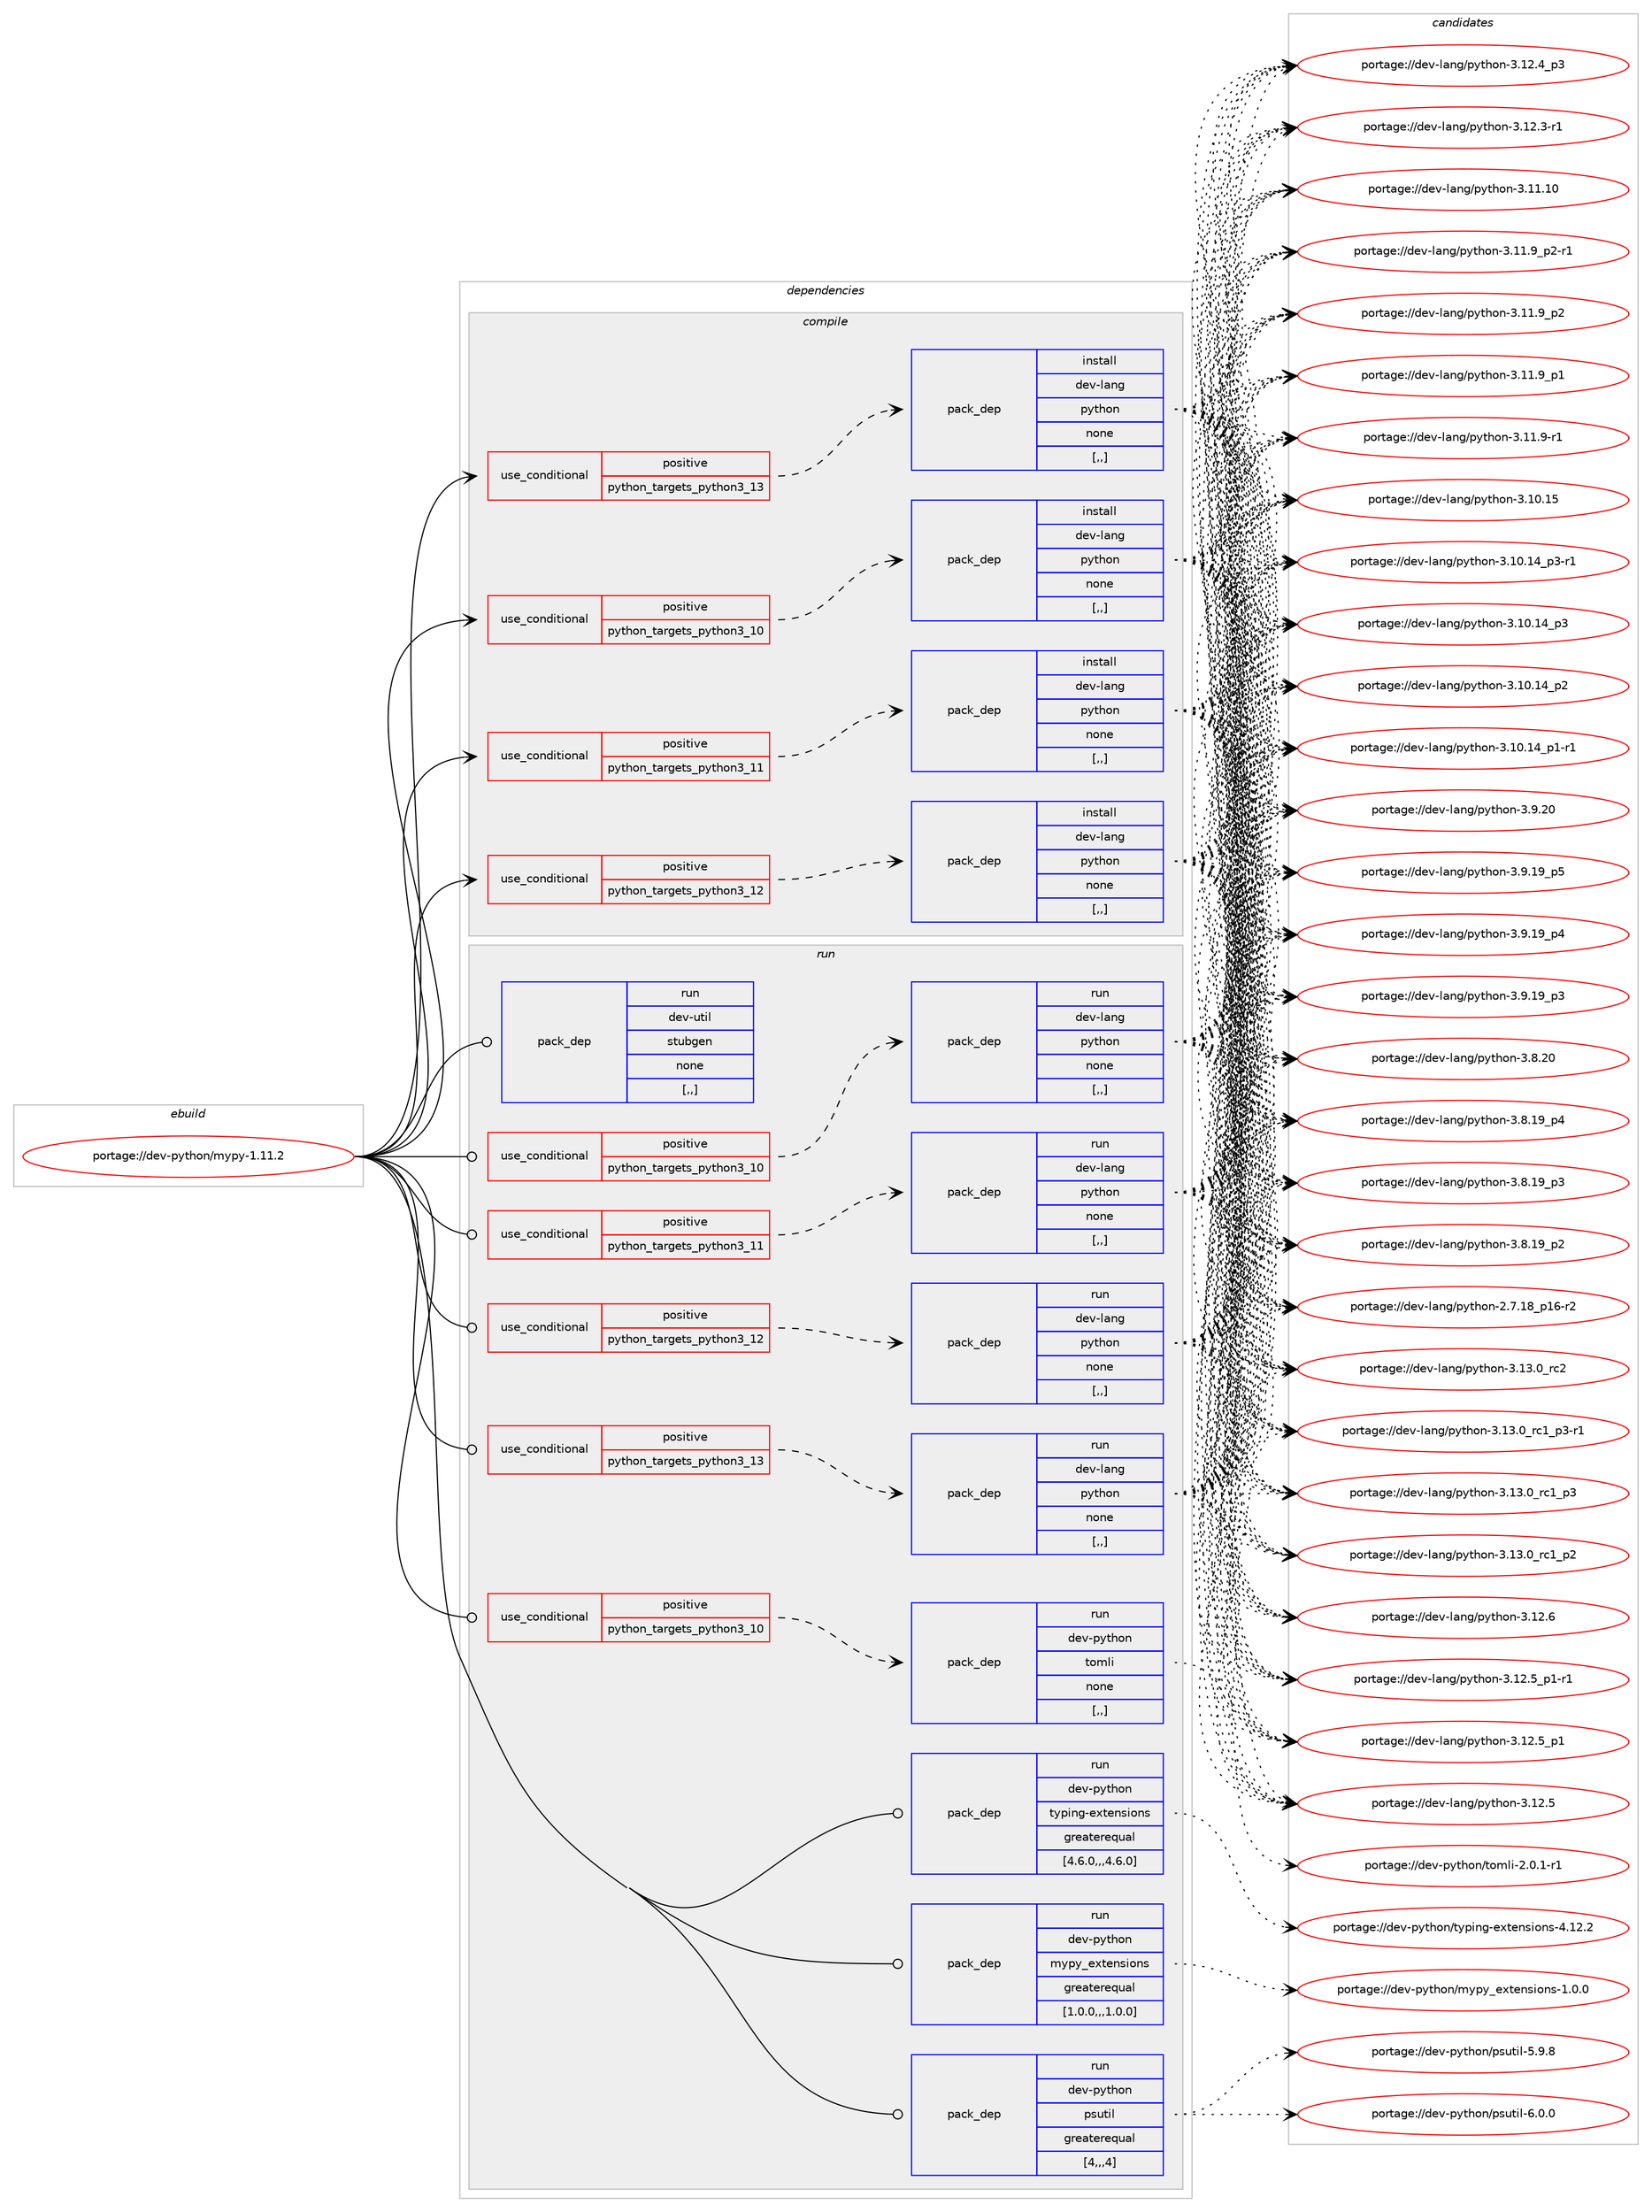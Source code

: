 digraph prolog {

# *************
# Graph options
# *************

newrank=true;
concentrate=true;
compound=true;
graph [rankdir=LR,fontname=Helvetica,fontsize=10,ranksep=1.5];#, ranksep=2.5, nodesep=0.2];
edge  [arrowhead=vee];
node  [fontname=Helvetica,fontsize=10];

# **********
# The ebuild
# **********

subgraph cluster_leftcol {
color=gray;
label=<<i>ebuild</i>>;
id [label="portage://dev-python/mypy-1.11.2", color=red, width=4, href="../dev-python/mypy-1.11.2.svg"];
}

# ****************
# The dependencies
# ****************

subgraph cluster_midcol {
color=gray;
label=<<i>dependencies</i>>;
subgraph cluster_compile {
fillcolor="#eeeeee";
style=filled;
label=<<i>compile</i>>;
subgraph cond165499 {
dependency646651 [label=<<TABLE BORDER="0" CELLBORDER="1" CELLSPACING="0" CELLPADDING="4"><TR><TD ROWSPAN="3" CELLPADDING="10">use_conditional</TD></TR><TR><TD>positive</TD></TR><TR><TD>python_targets_python3_10</TD></TR></TABLE>>, shape=none, color=red];
subgraph pack476333 {
dependency646652 [label=<<TABLE BORDER="0" CELLBORDER="1" CELLSPACING="0" CELLPADDING="4" WIDTH="220"><TR><TD ROWSPAN="6" CELLPADDING="30">pack_dep</TD></TR><TR><TD WIDTH="110">install</TD></TR><TR><TD>dev-lang</TD></TR><TR><TD>python</TD></TR><TR><TD>none</TD></TR><TR><TD>[,,]</TD></TR></TABLE>>, shape=none, color=blue];
}
dependency646651:e -> dependency646652:w [weight=20,style="dashed",arrowhead="vee"];
}
id:e -> dependency646651:w [weight=20,style="solid",arrowhead="vee"];
subgraph cond165500 {
dependency646653 [label=<<TABLE BORDER="0" CELLBORDER="1" CELLSPACING="0" CELLPADDING="4"><TR><TD ROWSPAN="3" CELLPADDING="10">use_conditional</TD></TR><TR><TD>positive</TD></TR><TR><TD>python_targets_python3_11</TD></TR></TABLE>>, shape=none, color=red];
subgraph pack476334 {
dependency646654 [label=<<TABLE BORDER="0" CELLBORDER="1" CELLSPACING="0" CELLPADDING="4" WIDTH="220"><TR><TD ROWSPAN="6" CELLPADDING="30">pack_dep</TD></TR><TR><TD WIDTH="110">install</TD></TR><TR><TD>dev-lang</TD></TR><TR><TD>python</TD></TR><TR><TD>none</TD></TR><TR><TD>[,,]</TD></TR></TABLE>>, shape=none, color=blue];
}
dependency646653:e -> dependency646654:w [weight=20,style="dashed",arrowhead="vee"];
}
id:e -> dependency646653:w [weight=20,style="solid",arrowhead="vee"];
subgraph cond165501 {
dependency646655 [label=<<TABLE BORDER="0" CELLBORDER="1" CELLSPACING="0" CELLPADDING="4"><TR><TD ROWSPAN="3" CELLPADDING="10">use_conditional</TD></TR><TR><TD>positive</TD></TR><TR><TD>python_targets_python3_12</TD></TR></TABLE>>, shape=none, color=red];
subgraph pack476335 {
dependency646656 [label=<<TABLE BORDER="0" CELLBORDER="1" CELLSPACING="0" CELLPADDING="4" WIDTH="220"><TR><TD ROWSPAN="6" CELLPADDING="30">pack_dep</TD></TR><TR><TD WIDTH="110">install</TD></TR><TR><TD>dev-lang</TD></TR><TR><TD>python</TD></TR><TR><TD>none</TD></TR><TR><TD>[,,]</TD></TR></TABLE>>, shape=none, color=blue];
}
dependency646655:e -> dependency646656:w [weight=20,style="dashed",arrowhead="vee"];
}
id:e -> dependency646655:w [weight=20,style="solid",arrowhead="vee"];
subgraph cond165502 {
dependency646657 [label=<<TABLE BORDER="0" CELLBORDER="1" CELLSPACING="0" CELLPADDING="4"><TR><TD ROWSPAN="3" CELLPADDING="10">use_conditional</TD></TR><TR><TD>positive</TD></TR><TR><TD>python_targets_python3_13</TD></TR></TABLE>>, shape=none, color=red];
subgraph pack476336 {
dependency646658 [label=<<TABLE BORDER="0" CELLBORDER="1" CELLSPACING="0" CELLPADDING="4" WIDTH="220"><TR><TD ROWSPAN="6" CELLPADDING="30">pack_dep</TD></TR><TR><TD WIDTH="110">install</TD></TR><TR><TD>dev-lang</TD></TR><TR><TD>python</TD></TR><TR><TD>none</TD></TR><TR><TD>[,,]</TD></TR></TABLE>>, shape=none, color=blue];
}
dependency646657:e -> dependency646658:w [weight=20,style="dashed",arrowhead="vee"];
}
id:e -> dependency646657:w [weight=20,style="solid",arrowhead="vee"];
}
subgraph cluster_compileandrun {
fillcolor="#eeeeee";
style=filled;
label=<<i>compile and run</i>>;
}
subgraph cluster_run {
fillcolor="#eeeeee";
style=filled;
label=<<i>run</i>>;
subgraph cond165503 {
dependency646659 [label=<<TABLE BORDER="0" CELLBORDER="1" CELLSPACING="0" CELLPADDING="4"><TR><TD ROWSPAN="3" CELLPADDING="10">use_conditional</TD></TR><TR><TD>positive</TD></TR><TR><TD>python_targets_python3_10</TD></TR></TABLE>>, shape=none, color=red];
subgraph pack476337 {
dependency646660 [label=<<TABLE BORDER="0" CELLBORDER="1" CELLSPACING="0" CELLPADDING="4" WIDTH="220"><TR><TD ROWSPAN="6" CELLPADDING="30">pack_dep</TD></TR><TR><TD WIDTH="110">run</TD></TR><TR><TD>dev-lang</TD></TR><TR><TD>python</TD></TR><TR><TD>none</TD></TR><TR><TD>[,,]</TD></TR></TABLE>>, shape=none, color=blue];
}
dependency646659:e -> dependency646660:w [weight=20,style="dashed",arrowhead="vee"];
}
id:e -> dependency646659:w [weight=20,style="solid",arrowhead="odot"];
subgraph cond165504 {
dependency646661 [label=<<TABLE BORDER="0" CELLBORDER="1" CELLSPACING="0" CELLPADDING="4"><TR><TD ROWSPAN="3" CELLPADDING="10">use_conditional</TD></TR><TR><TD>positive</TD></TR><TR><TD>python_targets_python3_10</TD></TR></TABLE>>, shape=none, color=red];
subgraph pack476338 {
dependency646662 [label=<<TABLE BORDER="0" CELLBORDER="1" CELLSPACING="0" CELLPADDING="4" WIDTH="220"><TR><TD ROWSPAN="6" CELLPADDING="30">pack_dep</TD></TR><TR><TD WIDTH="110">run</TD></TR><TR><TD>dev-python</TD></TR><TR><TD>tomli</TD></TR><TR><TD>none</TD></TR><TR><TD>[,,]</TD></TR></TABLE>>, shape=none, color=blue];
}
dependency646661:e -> dependency646662:w [weight=20,style="dashed",arrowhead="vee"];
}
id:e -> dependency646661:w [weight=20,style="solid",arrowhead="odot"];
subgraph cond165505 {
dependency646663 [label=<<TABLE BORDER="0" CELLBORDER="1" CELLSPACING="0" CELLPADDING="4"><TR><TD ROWSPAN="3" CELLPADDING="10">use_conditional</TD></TR><TR><TD>positive</TD></TR><TR><TD>python_targets_python3_11</TD></TR></TABLE>>, shape=none, color=red];
subgraph pack476339 {
dependency646664 [label=<<TABLE BORDER="0" CELLBORDER="1" CELLSPACING="0" CELLPADDING="4" WIDTH="220"><TR><TD ROWSPAN="6" CELLPADDING="30">pack_dep</TD></TR><TR><TD WIDTH="110">run</TD></TR><TR><TD>dev-lang</TD></TR><TR><TD>python</TD></TR><TR><TD>none</TD></TR><TR><TD>[,,]</TD></TR></TABLE>>, shape=none, color=blue];
}
dependency646663:e -> dependency646664:w [weight=20,style="dashed",arrowhead="vee"];
}
id:e -> dependency646663:w [weight=20,style="solid",arrowhead="odot"];
subgraph cond165506 {
dependency646665 [label=<<TABLE BORDER="0" CELLBORDER="1" CELLSPACING="0" CELLPADDING="4"><TR><TD ROWSPAN="3" CELLPADDING="10">use_conditional</TD></TR><TR><TD>positive</TD></TR><TR><TD>python_targets_python3_12</TD></TR></TABLE>>, shape=none, color=red];
subgraph pack476340 {
dependency646666 [label=<<TABLE BORDER="0" CELLBORDER="1" CELLSPACING="0" CELLPADDING="4" WIDTH="220"><TR><TD ROWSPAN="6" CELLPADDING="30">pack_dep</TD></TR><TR><TD WIDTH="110">run</TD></TR><TR><TD>dev-lang</TD></TR><TR><TD>python</TD></TR><TR><TD>none</TD></TR><TR><TD>[,,]</TD></TR></TABLE>>, shape=none, color=blue];
}
dependency646665:e -> dependency646666:w [weight=20,style="dashed",arrowhead="vee"];
}
id:e -> dependency646665:w [weight=20,style="solid",arrowhead="odot"];
subgraph cond165507 {
dependency646667 [label=<<TABLE BORDER="0" CELLBORDER="1" CELLSPACING="0" CELLPADDING="4"><TR><TD ROWSPAN="3" CELLPADDING="10">use_conditional</TD></TR><TR><TD>positive</TD></TR><TR><TD>python_targets_python3_13</TD></TR></TABLE>>, shape=none, color=red];
subgraph pack476341 {
dependency646668 [label=<<TABLE BORDER="0" CELLBORDER="1" CELLSPACING="0" CELLPADDING="4" WIDTH="220"><TR><TD ROWSPAN="6" CELLPADDING="30">pack_dep</TD></TR><TR><TD WIDTH="110">run</TD></TR><TR><TD>dev-lang</TD></TR><TR><TD>python</TD></TR><TR><TD>none</TD></TR><TR><TD>[,,]</TD></TR></TABLE>>, shape=none, color=blue];
}
dependency646667:e -> dependency646668:w [weight=20,style="dashed",arrowhead="vee"];
}
id:e -> dependency646667:w [weight=20,style="solid",arrowhead="odot"];
subgraph pack476342 {
dependency646669 [label=<<TABLE BORDER="0" CELLBORDER="1" CELLSPACING="0" CELLPADDING="4" WIDTH="220"><TR><TD ROWSPAN="6" CELLPADDING="30">pack_dep</TD></TR><TR><TD WIDTH="110">run</TD></TR><TR><TD>dev-python</TD></TR><TR><TD>mypy_extensions</TD></TR><TR><TD>greaterequal</TD></TR><TR><TD>[1.0.0,,,1.0.0]</TD></TR></TABLE>>, shape=none, color=blue];
}
id:e -> dependency646669:w [weight=20,style="solid",arrowhead="odot"];
subgraph pack476343 {
dependency646670 [label=<<TABLE BORDER="0" CELLBORDER="1" CELLSPACING="0" CELLPADDING="4" WIDTH="220"><TR><TD ROWSPAN="6" CELLPADDING="30">pack_dep</TD></TR><TR><TD WIDTH="110">run</TD></TR><TR><TD>dev-python</TD></TR><TR><TD>psutil</TD></TR><TR><TD>greaterequal</TD></TR><TR><TD>[4,,,4]</TD></TR></TABLE>>, shape=none, color=blue];
}
id:e -> dependency646670:w [weight=20,style="solid",arrowhead="odot"];
subgraph pack476344 {
dependency646671 [label=<<TABLE BORDER="0" CELLBORDER="1" CELLSPACING="0" CELLPADDING="4" WIDTH="220"><TR><TD ROWSPAN="6" CELLPADDING="30">pack_dep</TD></TR><TR><TD WIDTH="110">run</TD></TR><TR><TD>dev-python</TD></TR><TR><TD>typing-extensions</TD></TR><TR><TD>greaterequal</TD></TR><TR><TD>[4.6.0,,,4.6.0]</TD></TR></TABLE>>, shape=none, color=blue];
}
id:e -> dependency646671:w [weight=20,style="solid",arrowhead="odot"];
subgraph pack476345 {
dependency646672 [label=<<TABLE BORDER="0" CELLBORDER="1" CELLSPACING="0" CELLPADDING="4" WIDTH="220"><TR><TD ROWSPAN="6" CELLPADDING="30">pack_dep</TD></TR><TR><TD WIDTH="110">run</TD></TR><TR><TD>dev-util</TD></TR><TR><TD>stubgen</TD></TR><TR><TD>none</TD></TR><TR><TD>[,,]</TD></TR></TABLE>>, shape=none, color=blue];
}
id:e -> dependency646672:w [weight=20,style="solid",arrowhead="odot"];
}
}

# **************
# The candidates
# **************

subgraph cluster_choices {
rank=same;
color=gray;
label=<<i>candidates</i>>;

subgraph choice476333 {
color=black;
nodesep=1;
choice10010111845108971101034711212111610411111045514649514648951149950 [label="portage://dev-lang/python-3.13.0_rc2", color=red, width=4,href="../dev-lang/python-3.13.0_rc2.svg"];
choice1001011184510897110103471121211161041111104551464951464895114994995112514511449 [label="portage://dev-lang/python-3.13.0_rc1_p3-r1", color=red, width=4,href="../dev-lang/python-3.13.0_rc1_p3-r1.svg"];
choice100101118451089711010347112121116104111110455146495146489511499499511251 [label="portage://dev-lang/python-3.13.0_rc1_p3", color=red, width=4,href="../dev-lang/python-3.13.0_rc1_p3.svg"];
choice100101118451089711010347112121116104111110455146495146489511499499511250 [label="portage://dev-lang/python-3.13.0_rc1_p2", color=red, width=4,href="../dev-lang/python-3.13.0_rc1_p2.svg"];
choice10010111845108971101034711212111610411111045514649504654 [label="portage://dev-lang/python-3.12.6", color=red, width=4,href="../dev-lang/python-3.12.6.svg"];
choice1001011184510897110103471121211161041111104551464950465395112494511449 [label="portage://dev-lang/python-3.12.5_p1-r1", color=red, width=4,href="../dev-lang/python-3.12.5_p1-r1.svg"];
choice100101118451089711010347112121116104111110455146495046539511249 [label="portage://dev-lang/python-3.12.5_p1", color=red, width=4,href="../dev-lang/python-3.12.5_p1.svg"];
choice10010111845108971101034711212111610411111045514649504653 [label="portage://dev-lang/python-3.12.5", color=red, width=4,href="../dev-lang/python-3.12.5.svg"];
choice100101118451089711010347112121116104111110455146495046529511251 [label="portage://dev-lang/python-3.12.4_p3", color=red, width=4,href="../dev-lang/python-3.12.4_p3.svg"];
choice100101118451089711010347112121116104111110455146495046514511449 [label="portage://dev-lang/python-3.12.3-r1", color=red, width=4,href="../dev-lang/python-3.12.3-r1.svg"];
choice1001011184510897110103471121211161041111104551464949464948 [label="portage://dev-lang/python-3.11.10", color=red, width=4,href="../dev-lang/python-3.11.10.svg"];
choice1001011184510897110103471121211161041111104551464949465795112504511449 [label="portage://dev-lang/python-3.11.9_p2-r1", color=red, width=4,href="../dev-lang/python-3.11.9_p2-r1.svg"];
choice100101118451089711010347112121116104111110455146494946579511250 [label="portage://dev-lang/python-3.11.9_p2", color=red, width=4,href="../dev-lang/python-3.11.9_p2.svg"];
choice100101118451089711010347112121116104111110455146494946579511249 [label="portage://dev-lang/python-3.11.9_p1", color=red, width=4,href="../dev-lang/python-3.11.9_p1.svg"];
choice100101118451089711010347112121116104111110455146494946574511449 [label="portage://dev-lang/python-3.11.9-r1", color=red, width=4,href="../dev-lang/python-3.11.9-r1.svg"];
choice1001011184510897110103471121211161041111104551464948464953 [label="portage://dev-lang/python-3.10.15", color=red, width=4,href="../dev-lang/python-3.10.15.svg"];
choice100101118451089711010347112121116104111110455146494846495295112514511449 [label="portage://dev-lang/python-3.10.14_p3-r1", color=red, width=4,href="../dev-lang/python-3.10.14_p3-r1.svg"];
choice10010111845108971101034711212111610411111045514649484649529511251 [label="portage://dev-lang/python-3.10.14_p3", color=red, width=4,href="../dev-lang/python-3.10.14_p3.svg"];
choice10010111845108971101034711212111610411111045514649484649529511250 [label="portage://dev-lang/python-3.10.14_p2", color=red, width=4,href="../dev-lang/python-3.10.14_p2.svg"];
choice100101118451089711010347112121116104111110455146494846495295112494511449 [label="portage://dev-lang/python-3.10.14_p1-r1", color=red, width=4,href="../dev-lang/python-3.10.14_p1-r1.svg"];
choice10010111845108971101034711212111610411111045514657465048 [label="portage://dev-lang/python-3.9.20", color=red, width=4,href="../dev-lang/python-3.9.20.svg"];
choice100101118451089711010347112121116104111110455146574649579511253 [label="portage://dev-lang/python-3.9.19_p5", color=red, width=4,href="../dev-lang/python-3.9.19_p5.svg"];
choice100101118451089711010347112121116104111110455146574649579511252 [label="portage://dev-lang/python-3.9.19_p4", color=red, width=4,href="../dev-lang/python-3.9.19_p4.svg"];
choice100101118451089711010347112121116104111110455146574649579511251 [label="portage://dev-lang/python-3.9.19_p3", color=red, width=4,href="../dev-lang/python-3.9.19_p3.svg"];
choice10010111845108971101034711212111610411111045514656465048 [label="portage://dev-lang/python-3.8.20", color=red, width=4,href="../dev-lang/python-3.8.20.svg"];
choice100101118451089711010347112121116104111110455146564649579511252 [label="portage://dev-lang/python-3.8.19_p4", color=red, width=4,href="../dev-lang/python-3.8.19_p4.svg"];
choice100101118451089711010347112121116104111110455146564649579511251 [label="portage://dev-lang/python-3.8.19_p3", color=red, width=4,href="../dev-lang/python-3.8.19_p3.svg"];
choice100101118451089711010347112121116104111110455146564649579511250 [label="portage://dev-lang/python-3.8.19_p2", color=red, width=4,href="../dev-lang/python-3.8.19_p2.svg"];
choice100101118451089711010347112121116104111110455046554649569511249544511450 [label="portage://dev-lang/python-2.7.18_p16-r2", color=red, width=4,href="../dev-lang/python-2.7.18_p16-r2.svg"];
dependency646652:e -> choice10010111845108971101034711212111610411111045514649514648951149950:w [style=dotted,weight="100"];
dependency646652:e -> choice1001011184510897110103471121211161041111104551464951464895114994995112514511449:w [style=dotted,weight="100"];
dependency646652:e -> choice100101118451089711010347112121116104111110455146495146489511499499511251:w [style=dotted,weight="100"];
dependency646652:e -> choice100101118451089711010347112121116104111110455146495146489511499499511250:w [style=dotted,weight="100"];
dependency646652:e -> choice10010111845108971101034711212111610411111045514649504654:w [style=dotted,weight="100"];
dependency646652:e -> choice1001011184510897110103471121211161041111104551464950465395112494511449:w [style=dotted,weight="100"];
dependency646652:e -> choice100101118451089711010347112121116104111110455146495046539511249:w [style=dotted,weight="100"];
dependency646652:e -> choice10010111845108971101034711212111610411111045514649504653:w [style=dotted,weight="100"];
dependency646652:e -> choice100101118451089711010347112121116104111110455146495046529511251:w [style=dotted,weight="100"];
dependency646652:e -> choice100101118451089711010347112121116104111110455146495046514511449:w [style=dotted,weight="100"];
dependency646652:e -> choice1001011184510897110103471121211161041111104551464949464948:w [style=dotted,weight="100"];
dependency646652:e -> choice1001011184510897110103471121211161041111104551464949465795112504511449:w [style=dotted,weight="100"];
dependency646652:e -> choice100101118451089711010347112121116104111110455146494946579511250:w [style=dotted,weight="100"];
dependency646652:e -> choice100101118451089711010347112121116104111110455146494946579511249:w [style=dotted,weight="100"];
dependency646652:e -> choice100101118451089711010347112121116104111110455146494946574511449:w [style=dotted,weight="100"];
dependency646652:e -> choice1001011184510897110103471121211161041111104551464948464953:w [style=dotted,weight="100"];
dependency646652:e -> choice100101118451089711010347112121116104111110455146494846495295112514511449:w [style=dotted,weight="100"];
dependency646652:e -> choice10010111845108971101034711212111610411111045514649484649529511251:w [style=dotted,weight="100"];
dependency646652:e -> choice10010111845108971101034711212111610411111045514649484649529511250:w [style=dotted,weight="100"];
dependency646652:e -> choice100101118451089711010347112121116104111110455146494846495295112494511449:w [style=dotted,weight="100"];
dependency646652:e -> choice10010111845108971101034711212111610411111045514657465048:w [style=dotted,weight="100"];
dependency646652:e -> choice100101118451089711010347112121116104111110455146574649579511253:w [style=dotted,weight="100"];
dependency646652:e -> choice100101118451089711010347112121116104111110455146574649579511252:w [style=dotted,weight="100"];
dependency646652:e -> choice100101118451089711010347112121116104111110455146574649579511251:w [style=dotted,weight="100"];
dependency646652:e -> choice10010111845108971101034711212111610411111045514656465048:w [style=dotted,weight="100"];
dependency646652:e -> choice100101118451089711010347112121116104111110455146564649579511252:w [style=dotted,weight="100"];
dependency646652:e -> choice100101118451089711010347112121116104111110455146564649579511251:w [style=dotted,weight="100"];
dependency646652:e -> choice100101118451089711010347112121116104111110455146564649579511250:w [style=dotted,weight="100"];
dependency646652:e -> choice100101118451089711010347112121116104111110455046554649569511249544511450:w [style=dotted,weight="100"];
}
subgraph choice476334 {
color=black;
nodesep=1;
choice10010111845108971101034711212111610411111045514649514648951149950 [label="portage://dev-lang/python-3.13.0_rc2", color=red, width=4,href="../dev-lang/python-3.13.0_rc2.svg"];
choice1001011184510897110103471121211161041111104551464951464895114994995112514511449 [label="portage://dev-lang/python-3.13.0_rc1_p3-r1", color=red, width=4,href="../dev-lang/python-3.13.0_rc1_p3-r1.svg"];
choice100101118451089711010347112121116104111110455146495146489511499499511251 [label="portage://dev-lang/python-3.13.0_rc1_p3", color=red, width=4,href="../dev-lang/python-3.13.0_rc1_p3.svg"];
choice100101118451089711010347112121116104111110455146495146489511499499511250 [label="portage://dev-lang/python-3.13.0_rc1_p2", color=red, width=4,href="../dev-lang/python-3.13.0_rc1_p2.svg"];
choice10010111845108971101034711212111610411111045514649504654 [label="portage://dev-lang/python-3.12.6", color=red, width=4,href="../dev-lang/python-3.12.6.svg"];
choice1001011184510897110103471121211161041111104551464950465395112494511449 [label="portage://dev-lang/python-3.12.5_p1-r1", color=red, width=4,href="../dev-lang/python-3.12.5_p1-r1.svg"];
choice100101118451089711010347112121116104111110455146495046539511249 [label="portage://dev-lang/python-3.12.5_p1", color=red, width=4,href="../dev-lang/python-3.12.5_p1.svg"];
choice10010111845108971101034711212111610411111045514649504653 [label="portage://dev-lang/python-3.12.5", color=red, width=4,href="../dev-lang/python-3.12.5.svg"];
choice100101118451089711010347112121116104111110455146495046529511251 [label="portage://dev-lang/python-3.12.4_p3", color=red, width=4,href="../dev-lang/python-3.12.4_p3.svg"];
choice100101118451089711010347112121116104111110455146495046514511449 [label="portage://dev-lang/python-3.12.3-r1", color=red, width=4,href="../dev-lang/python-3.12.3-r1.svg"];
choice1001011184510897110103471121211161041111104551464949464948 [label="portage://dev-lang/python-3.11.10", color=red, width=4,href="../dev-lang/python-3.11.10.svg"];
choice1001011184510897110103471121211161041111104551464949465795112504511449 [label="portage://dev-lang/python-3.11.9_p2-r1", color=red, width=4,href="../dev-lang/python-3.11.9_p2-r1.svg"];
choice100101118451089711010347112121116104111110455146494946579511250 [label="portage://dev-lang/python-3.11.9_p2", color=red, width=4,href="../dev-lang/python-3.11.9_p2.svg"];
choice100101118451089711010347112121116104111110455146494946579511249 [label="portage://dev-lang/python-3.11.9_p1", color=red, width=4,href="../dev-lang/python-3.11.9_p1.svg"];
choice100101118451089711010347112121116104111110455146494946574511449 [label="portage://dev-lang/python-3.11.9-r1", color=red, width=4,href="../dev-lang/python-3.11.9-r1.svg"];
choice1001011184510897110103471121211161041111104551464948464953 [label="portage://dev-lang/python-3.10.15", color=red, width=4,href="../dev-lang/python-3.10.15.svg"];
choice100101118451089711010347112121116104111110455146494846495295112514511449 [label="portage://dev-lang/python-3.10.14_p3-r1", color=red, width=4,href="../dev-lang/python-3.10.14_p3-r1.svg"];
choice10010111845108971101034711212111610411111045514649484649529511251 [label="portage://dev-lang/python-3.10.14_p3", color=red, width=4,href="../dev-lang/python-3.10.14_p3.svg"];
choice10010111845108971101034711212111610411111045514649484649529511250 [label="portage://dev-lang/python-3.10.14_p2", color=red, width=4,href="../dev-lang/python-3.10.14_p2.svg"];
choice100101118451089711010347112121116104111110455146494846495295112494511449 [label="portage://dev-lang/python-3.10.14_p1-r1", color=red, width=4,href="../dev-lang/python-3.10.14_p1-r1.svg"];
choice10010111845108971101034711212111610411111045514657465048 [label="portage://dev-lang/python-3.9.20", color=red, width=4,href="../dev-lang/python-3.9.20.svg"];
choice100101118451089711010347112121116104111110455146574649579511253 [label="portage://dev-lang/python-3.9.19_p5", color=red, width=4,href="../dev-lang/python-3.9.19_p5.svg"];
choice100101118451089711010347112121116104111110455146574649579511252 [label="portage://dev-lang/python-3.9.19_p4", color=red, width=4,href="../dev-lang/python-3.9.19_p4.svg"];
choice100101118451089711010347112121116104111110455146574649579511251 [label="portage://dev-lang/python-3.9.19_p3", color=red, width=4,href="../dev-lang/python-3.9.19_p3.svg"];
choice10010111845108971101034711212111610411111045514656465048 [label="portage://dev-lang/python-3.8.20", color=red, width=4,href="../dev-lang/python-3.8.20.svg"];
choice100101118451089711010347112121116104111110455146564649579511252 [label="portage://dev-lang/python-3.8.19_p4", color=red, width=4,href="../dev-lang/python-3.8.19_p4.svg"];
choice100101118451089711010347112121116104111110455146564649579511251 [label="portage://dev-lang/python-3.8.19_p3", color=red, width=4,href="../dev-lang/python-3.8.19_p3.svg"];
choice100101118451089711010347112121116104111110455146564649579511250 [label="portage://dev-lang/python-3.8.19_p2", color=red, width=4,href="../dev-lang/python-3.8.19_p2.svg"];
choice100101118451089711010347112121116104111110455046554649569511249544511450 [label="portage://dev-lang/python-2.7.18_p16-r2", color=red, width=4,href="../dev-lang/python-2.7.18_p16-r2.svg"];
dependency646654:e -> choice10010111845108971101034711212111610411111045514649514648951149950:w [style=dotted,weight="100"];
dependency646654:e -> choice1001011184510897110103471121211161041111104551464951464895114994995112514511449:w [style=dotted,weight="100"];
dependency646654:e -> choice100101118451089711010347112121116104111110455146495146489511499499511251:w [style=dotted,weight="100"];
dependency646654:e -> choice100101118451089711010347112121116104111110455146495146489511499499511250:w [style=dotted,weight="100"];
dependency646654:e -> choice10010111845108971101034711212111610411111045514649504654:w [style=dotted,weight="100"];
dependency646654:e -> choice1001011184510897110103471121211161041111104551464950465395112494511449:w [style=dotted,weight="100"];
dependency646654:e -> choice100101118451089711010347112121116104111110455146495046539511249:w [style=dotted,weight="100"];
dependency646654:e -> choice10010111845108971101034711212111610411111045514649504653:w [style=dotted,weight="100"];
dependency646654:e -> choice100101118451089711010347112121116104111110455146495046529511251:w [style=dotted,weight="100"];
dependency646654:e -> choice100101118451089711010347112121116104111110455146495046514511449:w [style=dotted,weight="100"];
dependency646654:e -> choice1001011184510897110103471121211161041111104551464949464948:w [style=dotted,weight="100"];
dependency646654:e -> choice1001011184510897110103471121211161041111104551464949465795112504511449:w [style=dotted,weight="100"];
dependency646654:e -> choice100101118451089711010347112121116104111110455146494946579511250:w [style=dotted,weight="100"];
dependency646654:e -> choice100101118451089711010347112121116104111110455146494946579511249:w [style=dotted,weight="100"];
dependency646654:e -> choice100101118451089711010347112121116104111110455146494946574511449:w [style=dotted,weight="100"];
dependency646654:e -> choice1001011184510897110103471121211161041111104551464948464953:w [style=dotted,weight="100"];
dependency646654:e -> choice100101118451089711010347112121116104111110455146494846495295112514511449:w [style=dotted,weight="100"];
dependency646654:e -> choice10010111845108971101034711212111610411111045514649484649529511251:w [style=dotted,weight="100"];
dependency646654:e -> choice10010111845108971101034711212111610411111045514649484649529511250:w [style=dotted,weight="100"];
dependency646654:e -> choice100101118451089711010347112121116104111110455146494846495295112494511449:w [style=dotted,weight="100"];
dependency646654:e -> choice10010111845108971101034711212111610411111045514657465048:w [style=dotted,weight="100"];
dependency646654:e -> choice100101118451089711010347112121116104111110455146574649579511253:w [style=dotted,weight="100"];
dependency646654:e -> choice100101118451089711010347112121116104111110455146574649579511252:w [style=dotted,weight="100"];
dependency646654:e -> choice100101118451089711010347112121116104111110455146574649579511251:w [style=dotted,weight="100"];
dependency646654:e -> choice10010111845108971101034711212111610411111045514656465048:w [style=dotted,weight="100"];
dependency646654:e -> choice100101118451089711010347112121116104111110455146564649579511252:w [style=dotted,weight="100"];
dependency646654:e -> choice100101118451089711010347112121116104111110455146564649579511251:w [style=dotted,weight="100"];
dependency646654:e -> choice100101118451089711010347112121116104111110455146564649579511250:w [style=dotted,weight="100"];
dependency646654:e -> choice100101118451089711010347112121116104111110455046554649569511249544511450:w [style=dotted,weight="100"];
}
subgraph choice476335 {
color=black;
nodesep=1;
choice10010111845108971101034711212111610411111045514649514648951149950 [label="portage://dev-lang/python-3.13.0_rc2", color=red, width=4,href="../dev-lang/python-3.13.0_rc2.svg"];
choice1001011184510897110103471121211161041111104551464951464895114994995112514511449 [label="portage://dev-lang/python-3.13.0_rc1_p3-r1", color=red, width=4,href="../dev-lang/python-3.13.0_rc1_p3-r1.svg"];
choice100101118451089711010347112121116104111110455146495146489511499499511251 [label="portage://dev-lang/python-3.13.0_rc1_p3", color=red, width=4,href="../dev-lang/python-3.13.0_rc1_p3.svg"];
choice100101118451089711010347112121116104111110455146495146489511499499511250 [label="portage://dev-lang/python-3.13.0_rc1_p2", color=red, width=4,href="../dev-lang/python-3.13.0_rc1_p2.svg"];
choice10010111845108971101034711212111610411111045514649504654 [label="portage://dev-lang/python-3.12.6", color=red, width=4,href="../dev-lang/python-3.12.6.svg"];
choice1001011184510897110103471121211161041111104551464950465395112494511449 [label="portage://dev-lang/python-3.12.5_p1-r1", color=red, width=4,href="../dev-lang/python-3.12.5_p1-r1.svg"];
choice100101118451089711010347112121116104111110455146495046539511249 [label="portage://dev-lang/python-3.12.5_p1", color=red, width=4,href="../dev-lang/python-3.12.5_p1.svg"];
choice10010111845108971101034711212111610411111045514649504653 [label="portage://dev-lang/python-3.12.5", color=red, width=4,href="../dev-lang/python-3.12.5.svg"];
choice100101118451089711010347112121116104111110455146495046529511251 [label="portage://dev-lang/python-3.12.4_p3", color=red, width=4,href="../dev-lang/python-3.12.4_p3.svg"];
choice100101118451089711010347112121116104111110455146495046514511449 [label="portage://dev-lang/python-3.12.3-r1", color=red, width=4,href="../dev-lang/python-3.12.3-r1.svg"];
choice1001011184510897110103471121211161041111104551464949464948 [label="portage://dev-lang/python-3.11.10", color=red, width=4,href="../dev-lang/python-3.11.10.svg"];
choice1001011184510897110103471121211161041111104551464949465795112504511449 [label="portage://dev-lang/python-3.11.9_p2-r1", color=red, width=4,href="../dev-lang/python-3.11.9_p2-r1.svg"];
choice100101118451089711010347112121116104111110455146494946579511250 [label="portage://dev-lang/python-3.11.9_p2", color=red, width=4,href="../dev-lang/python-3.11.9_p2.svg"];
choice100101118451089711010347112121116104111110455146494946579511249 [label="portage://dev-lang/python-3.11.9_p1", color=red, width=4,href="../dev-lang/python-3.11.9_p1.svg"];
choice100101118451089711010347112121116104111110455146494946574511449 [label="portage://dev-lang/python-3.11.9-r1", color=red, width=4,href="../dev-lang/python-3.11.9-r1.svg"];
choice1001011184510897110103471121211161041111104551464948464953 [label="portage://dev-lang/python-3.10.15", color=red, width=4,href="../dev-lang/python-3.10.15.svg"];
choice100101118451089711010347112121116104111110455146494846495295112514511449 [label="portage://dev-lang/python-3.10.14_p3-r1", color=red, width=4,href="../dev-lang/python-3.10.14_p3-r1.svg"];
choice10010111845108971101034711212111610411111045514649484649529511251 [label="portage://dev-lang/python-3.10.14_p3", color=red, width=4,href="../dev-lang/python-3.10.14_p3.svg"];
choice10010111845108971101034711212111610411111045514649484649529511250 [label="portage://dev-lang/python-3.10.14_p2", color=red, width=4,href="../dev-lang/python-3.10.14_p2.svg"];
choice100101118451089711010347112121116104111110455146494846495295112494511449 [label="portage://dev-lang/python-3.10.14_p1-r1", color=red, width=4,href="../dev-lang/python-3.10.14_p1-r1.svg"];
choice10010111845108971101034711212111610411111045514657465048 [label="portage://dev-lang/python-3.9.20", color=red, width=4,href="../dev-lang/python-3.9.20.svg"];
choice100101118451089711010347112121116104111110455146574649579511253 [label="portage://dev-lang/python-3.9.19_p5", color=red, width=4,href="../dev-lang/python-3.9.19_p5.svg"];
choice100101118451089711010347112121116104111110455146574649579511252 [label="portage://dev-lang/python-3.9.19_p4", color=red, width=4,href="../dev-lang/python-3.9.19_p4.svg"];
choice100101118451089711010347112121116104111110455146574649579511251 [label="portage://dev-lang/python-3.9.19_p3", color=red, width=4,href="../dev-lang/python-3.9.19_p3.svg"];
choice10010111845108971101034711212111610411111045514656465048 [label="portage://dev-lang/python-3.8.20", color=red, width=4,href="../dev-lang/python-3.8.20.svg"];
choice100101118451089711010347112121116104111110455146564649579511252 [label="portage://dev-lang/python-3.8.19_p4", color=red, width=4,href="../dev-lang/python-3.8.19_p4.svg"];
choice100101118451089711010347112121116104111110455146564649579511251 [label="portage://dev-lang/python-3.8.19_p3", color=red, width=4,href="../dev-lang/python-3.8.19_p3.svg"];
choice100101118451089711010347112121116104111110455146564649579511250 [label="portage://dev-lang/python-3.8.19_p2", color=red, width=4,href="../dev-lang/python-3.8.19_p2.svg"];
choice100101118451089711010347112121116104111110455046554649569511249544511450 [label="portage://dev-lang/python-2.7.18_p16-r2", color=red, width=4,href="../dev-lang/python-2.7.18_p16-r2.svg"];
dependency646656:e -> choice10010111845108971101034711212111610411111045514649514648951149950:w [style=dotted,weight="100"];
dependency646656:e -> choice1001011184510897110103471121211161041111104551464951464895114994995112514511449:w [style=dotted,weight="100"];
dependency646656:e -> choice100101118451089711010347112121116104111110455146495146489511499499511251:w [style=dotted,weight="100"];
dependency646656:e -> choice100101118451089711010347112121116104111110455146495146489511499499511250:w [style=dotted,weight="100"];
dependency646656:e -> choice10010111845108971101034711212111610411111045514649504654:w [style=dotted,weight="100"];
dependency646656:e -> choice1001011184510897110103471121211161041111104551464950465395112494511449:w [style=dotted,weight="100"];
dependency646656:e -> choice100101118451089711010347112121116104111110455146495046539511249:w [style=dotted,weight="100"];
dependency646656:e -> choice10010111845108971101034711212111610411111045514649504653:w [style=dotted,weight="100"];
dependency646656:e -> choice100101118451089711010347112121116104111110455146495046529511251:w [style=dotted,weight="100"];
dependency646656:e -> choice100101118451089711010347112121116104111110455146495046514511449:w [style=dotted,weight="100"];
dependency646656:e -> choice1001011184510897110103471121211161041111104551464949464948:w [style=dotted,weight="100"];
dependency646656:e -> choice1001011184510897110103471121211161041111104551464949465795112504511449:w [style=dotted,weight="100"];
dependency646656:e -> choice100101118451089711010347112121116104111110455146494946579511250:w [style=dotted,weight="100"];
dependency646656:e -> choice100101118451089711010347112121116104111110455146494946579511249:w [style=dotted,weight="100"];
dependency646656:e -> choice100101118451089711010347112121116104111110455146494946574511449:w [style=dotted,weight="100"];
dependency646656:e -> choice1001011184510897110103471121211161041111104551464948464953:w [style=dotted,weight="100"];
dependency646656:e -> choice100101118451089711010347112121116104111110455146494846495295112514511449:w [style=dotted,weight="100"];
dependency646656:e -> choice10010111845108971101034711212111610411111045514649484649529511251:w [style=dotted,weight="100"];
dependency646656:e -> choice10010111845108971101034711212111610411111045514649484649529511250:w [style=dotted,weight="100"];
dependency646656:e -> choice100101118451089711010347112121116104111110455146494846495295112494511449:w [style=dotted,weight="100"];
dependency646656:e -> choice10010111845108971101034711212111610411111045514657465048:w [style=dotted,weight="100"];
dependency646656:e -> choice100101118451089711010347112121116104111110455146574649579511253:w [style=dotted,weight="100"];
dependency646656:e -> choice100101118451089711010347112121116104111110455146574649579511252:w [style=dotted,weight="100"];
dependency646656:e -> choice100101118451089711010347112121116104111110455146574649579511251:w [style=dotted,weight="100"];
dependency646656:e -> choice10010111845108971101034711212111610411111045514656465048:w [style=dotted,weight="100"];
dependency646656:e -> choice100101118451089711010347112121116104111110455146564649579511252:w [style=dotted,weight="100"];
dependency646656:e -> choice100101118451089711010347112121116104111110455146564649579511251:w [style=dotted,weight="100"];
dependency646656:e -> choice100101118451089711010347112121116104111110455146564649579511250:w [style=dotted,weight="100"];
dependency646656:e -> choice100101118451089711010347112121116104111110455046554649569511249544511450:w [style=dotted,weight="100"];
}
subgraph choice476336 {
color=black;
nodesep=1;
choice10010111845108971101034711212111610411111045514649514648951149950 [label="portage://dev-lang/python-3.13.0_rc2", color=red, width=4,href="../dev-lang/python-3.13.0_rc2.svg"];
choice1001011184510897110103471121211161041111104551464951464895114994995112514511449 [label="portage://dev-lang/python-3.13.0_rc1_p3-r1", color=red, width=4,href="../dev-lang/python-3.13.0_rc1_p3-r1.svg"];
choice100101118451089711010347112121116104111110455146495146489511499499511251 [label="portage://dev-lang/python-3.13.0_rc1_p3", color=red, width=4,href="../dev-lang/python-3.13.0_rc1_p3.svg"];
choice100101118451089711010347112121116104111110455146495146489511499499511250 [label="portage://dev-lang/python-3.13.0_rc1_p2", color=red, width=4,href="../dev-lang/python-3.13.0_rc1_p2.svg"];
choice10010111845108971101034711212111610411111045514649504654 [label="portage://dev-lang/python-3.12.6", color=red, width=4,href="../dev-lang/python-3.12.6.svg"];
choice1001011184510897110103471121211161041111104551464950465395112494511449 [label="portage://dev-lang/python-3.12.5_p1-r1", color=red, width=4,href="../dev-lang/python-3.12.5_p1-r1.svg"];
choice100101118451089711010347112121116104111110455146495046539511249 [label="portage://dev-lang/python-3.12.5_p1", color=red, width=4,href="../dev-lang/python-3.12.5_p1.svg"];
choice10010111845108971101034711212111610411111045514649504653 [label="portage://dev-lang/python-3.12.5", color=red, width=4,href="../dev-lang/python-3.12.5.svg"];
choice100101118451089711010347112121116104111110455146495046529511251 [label="portage://dev-lang/python-3.12.4_p3", color=red, width=4,href="../dev-lang/python-3.12.4_p3.svg"];
choice100101118451089711010347112121116104111110455146495046514511449 [label="portage://dev-lang/python-3.12.3-r1", color=red, width=4,href="../dev-lang/python-3.12.3-r1.svg"];
choice1001011184510897110103471121211161041111104551464949464948 [label="portage://dev-lang/python-3.11.10", color=red, width=4,href="../dev-lang/python-3.11.10.svg"];
choice1001011184510897110103471121211161041111104551464949465795112504511449 [label="portage://dev-lang/python-3.11.9_p2-r1", color=red, width=4,href="../dev-lang/python-3.11.9_p2-r1.svg"];
choice100101118451089711010347112121116104111110455146494946579511250 [label="portage://dev-lang/python-3.11.9_p2", color=red, width=4,href="../dev-lang/python-3.11.9_p2.svg"];
choice100101118451089711010347112121116104111110455146494946579511249 [label="portage://dev-lang/python-3.11.9_p1", color=red, width=4,href="../dev-lang/python-3.11.9_p1.svg"];
choice100101118451089711010347112121116104111110455146494946574511449 [label="portage://dev-lang/python-3.11.9-r1", color=red, width=4,href="../dev-lang/python-3.11.9-r1.svg"];
choice1001011184510897110103471121211161041111104551464948464953 [label="portage://dev-lang/python-3.10.15", color=red, width=4,href="../dev-lang/python-3.10.15.svg"];
choice100101118451089711010347112121116104111110455146494846495295112514511449 [label="portage://dev-lang/python-3.10.14_p3-r1", color=red, width=4,href="../dev-lang/python-3.10.14_p3-r1.svg"];
choice10010111845108971101034711212111610411111045514649484649529511251 [label="portage://dev-lang/python-3.10.14_p3", color=red, width=4,href="../dev-lang/python-3.10.14_p3.svg"];
choice10010111845108971101034711212111610411111045514649484649529511250 [label="portage://dev-lang/python-3.10.14_p2", color=red, width=4,href="../dev-lang/python-3.10.14_p2.svg"];
choice100101118451089711010347112121116104111110455146494846495295112494511449 [label="portage://dev-lang/python-3.10.14_p1-r1", color=red, width=4,href="../dev-lang/python-3.10.14_p1-r1.svg"];
choice10010111845108971101034711212111610411111045514657465048 [label="portage://dev-lang/python-3.9.20", color=red, width=4,href="../dev-lang/python-3.9.20.svg"];
choice100101118451089711010347112121116104111110455146574649579511253 [label="portage://dev-lang/python-3.9.19_p5", color=red, width=4,href="../dev-lang/python-3.9.19_p5.svg"];
choice100101118451089711010347112121116104111110455146574649579511252 [label="portage://dev-lang/python-3.9.19_p4", color=red, width=4,href="../dev-lang/python-3.9.19_p4.svg"];
choice100101118451089711010347112121116104111110455146574649579511251 [label="portage://dev-lang/python-3.9.19_p3", color=red, width=4,href="../dev-lang/python-3.9.19_p3.svg"];
choice10010111845108971101034711212111610411111045514656465048 [label="portage://dev-lang/python-3.8.20", color=red, width=4,href="../dev-lang/python-3.8.20.svg"];
choice100101118451089711010347112121116104111110455146564649579511252 [label="portage://dev-lang/python-3.8.19_p4", color=red, width=4,href="../dev-lang/python-3.8.19_p4.svg"];
choice100101118451089711010347112121116104111110455146564649579511251 [label="portage://dev-lang/python-3.8.19_p3", color=red, width=4,href="../dev-lang/python-3.8.19_p3.svg"];
choice100101118451089711010347112121116104111110455146564649579511250 [label="portage://dev-lang/python-3.8.19_p2", color=red, width=4,href="../dev-lang/python-3.8.19_p2.svg"];
choice100101118451089711010347112121116104111110455046554649569511249544511450 [label="portage://dev-lang/python-2.7.18_p16-r2", color=red, width=4,href="../dev-lang/python-2.7.18_p16-r2.svg"];
dependency646658:e -> choice10010111845108971101034711212111610411111045514649514648951149950:w [style=dotted,weight="100"];
dependency646658:e -> choice1001011184510897110103471121211161041111104551464951464895114994995112514511449:w [style=dotted,weight="100"];
dependency646658:e -> choice100101118451089711010347112121116104111110455146495146489511499499511251:w [style=dotted,weight="100"];
dependency646658:e -> choice100101118451089711010347112121116104111110455146495146489511499499511250:w [style=dotted,weight="100"];
dependency646658:e -> choice10010111845108971101034711212111610411111045514649504654:w [style=dotted,weight="100"];
dependency646658:e -> choice1001011184510897110103471121211161041111104551464950465395112494511449:w [style=dotted,weight="100"];
dependency646658:e -> choice100101118451089711010347112121116104111110455146495046539511249:w [style=dotted,weight="100"];
dependency646658:e -> choice10010111845108971101034711212111610411111045514649504653:w [style=dotted,weight="100"];
dependency646658:e -> choice100101118451089711010347112121116104111110455146495046529511251:w [style=dotted,weight="100"];
dependency646658:e -> choice100101118451089711010347112121116104111110455146495046514511449:w [style=dotted,weight="100"];
dependency646658:e -> choice1001011184510897110103471121211161041111104551464949464948:w [style=dotted,weight="100"];
dependency646658:e -> choice1001011184510897110103471121211161041111104551464949465795112504511449:w [style=dotted,weight="100"];
dependency646658:e -> choice100101118451089711010347112121116104111110455146494946579511250:w [style=dotted,weight="100"];
dependency646658:e -> choice100101118451089711010347112121116104111110455146494946579511249:w [style=dotted,weight="100"];
dependency646658:e -> choice100101118451089711010347112121116104111110455146494946574511449:w [style=dotted,weight="100"];
dependency646658:e -> choice1001011184510897110103471121211161041111104551464948464953:w [style=dotted,weight="100"];
dependency646658:e -> choice100101118451089711010347112121116104111110455146494846495295112514511449:w [style=dotted,weight="100"];
dependency646658:e -> choice10010111845108971101034711212111610411111045514649484649529511251:w [style=dotted,weight="100"];
dependency646658:e -> choice10010111845108971101034711212111610411111045514649484649529511250:w [style=dotted,weight="100"];
dependency646658:e -> choice100101118451089711010347112121116104111110455146494846495295112494511449:w [style=dotted,weight="100"];
dependency646658:e -> choice10010111845108971101034711212111610411111045514657465048:w [style=dotted,weight="100"];
dependency646658:e -> choice100101118451089711010347112121116104111110455146574649579511253:w [style=dotted,weight="100"];
dependency646658:e -> choice100101118451089711010347112121116104111110455146574649579511252:w [style=dotted,weight="100"];
dependency646658:e -> choice100101118451089711010347112121116104111110455146574649579511251:w [style=dotted,weight="100"];
dependency646658:e -> choice10010111845108971101034711212111610411111045514656465048:w [style=dotted,weight="100"];
dependency646658:e -> choice100101118451089711010347112121116104111110455146564649579511252:w [style=dotted,weight="100"];
dependency646658:e -> choice100101118451089711010347112121116104111110455146564649579511251:w [style=dotted,weight="100"];
dependency646658:e -> choice100101118451089711010347112121116104111110455146564649579511250:w [style=dotted,weight="100"];
dependency646658:e -> choice100101118451089711010347112121116104111110455046554649569511249544511450:w [style=dotted,weight="100"];
}
subgraph choice476337 {
color=black;
nodesep=1;
choice10010111845108971101034711212111610411111045514649514648951149950 [label="portage://dev-lang/python-3.13.0_rc2", color=red, width=4,href="../dev-lang/python-3.13.0_rc2.svg"];
choice1001011184510897110103471121211161041111104551464951464895114994995112514511449 [label="portage://dev-lang/python-3.13.0_rc1_p3-r1", color=red, width=4,href="../dev-lang/python-3.13.0_rc1_p3-r1.svg"];
choice100101118451089711010347112121116104111110455146495146489511499499511251 [label="portage://dev-lang/python-3.13.0_rc1_p3", color=red, width=4,href="../dev-lang/python-3.13.0_rc1_p3.svg"];
choice100101118451089711010347112121116104111110455146495146489511499499511250 [label="portage://dev-lang/python-3.13.0_rc1_p2", color=red, width=4,href="../dev-lang/python-3.13.0_rc1_p2.svg"];
choice10010111845108971101034711212111610411111045514649504654 [label="portage://dev-lang/python-3.12.6", color=red, width=4,href="../dev-lang/python-3.12.6.svg"];
choice1001011184510897110103471121211161041111104551464950465395112494511449 [label="portage://dev-lang/python-3.12.5_p1-r1", color=red, width=4,href="../dev-lang/python-3.12.5_p1-r1.svg"];
choice100101118451089711010347112121116104111110455146495046539511249 [label="portage://dev-lang/python-3.12.5_p1", color=red, width=4,href="../dev-lang/python-3.12.5_p1.svg"];
choice10010111845108971101034711212111610411111045514649504653 [label="portage://dev-lang/python-3.12.5", color=red, width=4,href="../dev-lang/python-3.12.5.svg"];
choice100101118451089711010347112121116104111110455146495046529511251 [label="portage://dev-lang/python-3.12.4_p3", color=red, width=4,href="../dev-lang/python-3.12.4_p3.svg"];
choice100101118451089711010347112121116104111110455146495046514511449 [label="portage://dev-lang/python-3.12.3-r1", color=red, width=4,href="../dev-lang/python-3.12.3-r1.svg"];
choice1001011184510897110103471121211161041111104551464949464948 [label="portage://dev-lang/python-3.11.10", color=red, width=4,href="../dev-lang/python-3.11.10.svg"];
choice1001011184510897110103471121211161041111104551464949465795112504511449 [label="portage://dev-lang/python-3.11.9_p2-r1", color=red, width=4,href="../dev-lang/python-3.11.9_p2-r1.svg"];
choice100101118451089711010347112121116104111110455146494946579511250 [label="portage://dev-lang/python-3.11.9_p2", color=red, width=4,href="../dev-lang/python-3.11.9_p2.svg"];
choice100101118451089711010347112121116104111110455146494946579511249 [label="portage://dev-lang/python-3.11.9_p1", color=red, width=4,href="../dev-lang/python-3.11.9_p1.svg"];
choice100101118451089711010347112121116104111110455146494946574511449 [label="portage://dev-lang/python-3.11.9-r1", color=red, width=4,href="../dev-lang/python-3.11.9-r1.svg"];
choice1001011184510897110103471121211161041111104551464948464953 [label="portage://dev-lang/python-3.10.15", color=red, width=4,href="../dev-lang/python-3.10.15.svg"];
choice100101118451089711010347112121116104111110455146494846495295112514511449 [label="portage://dev-lang/python-3.10.14_p3-r1", color=red, width=4,href="../dev-lang/python-3.10.14_p3-r1.svg"];
choice10010111845108971101034711212111610411111045514649484649529511251 [label="portage://dev-lang/python-3.10.14_p3", color=red, width=4,href="../dev-lang/python-3.10.14_p3.svg"];
choice10010111845108971101034711212111610411111045514649484649529511250 [label="portage://dev-lang/python-3.10.14_p2", color=red, width=4,href="../dev-lang/python-3.10.14_p2.svg"];
choice100101118451089711010347112121116104111110455146494846495295112494511449 [label="portage://dev-lang/python-3.10.14_p1-r1", color=red, width=4,href="../dev-lang/python-3.10.14_p1-r1.svg"];
choice10010111845108971101034711212111610411111045514657465048 [label="portage://dev-lang/python-3.9.20", color=red, width=4,href="../dev-lang/python-3.9.20.svg"];
choice100101118451089711010347112121116104111110455146574649579511253 [label="portage://dev-lang/python-3.9.19_p5", color=red, width=4,href="../dev-lang/python-3.9.19_p5.svg"];
choice100101118451089711010347112121116104111110455146574649579511252 [label="portage://dev-lang/python-3.9.19_p4", color=red, width=4,href="../dev-lang/python-3.9.19_p4.svg"];
choice100101118451089711010347112121116104111110455146574649579511251 [label="portage://dev-lang/python-3.9.19_p3", color=red, width=4,href="../dev-lang/python-3.9.19_p3.svg"];
choice10010111845108971101034711212111610411111045514656465048 [label="portage://dev-lang/python-3.8.20", color=red, width=4,href="../dev-lang/python-3.8.20.svg"];
choice100101118451089711010347112121116104111110455146564649579511252 [label="portage://dev-lang/python-3.8.19_p4", color=red, width=4,href="../dev-lang/python-3.8.19_p4.svg"];
choice100101118451089711010347112121116104111110455146564649579511251 [label="portage://dev-lang/python-3.8.19_p3", color=red, width=4,href="../dev-lang/python-3.8.19_p3.svg"];
choice100101118451089711010347112121116104111110455146564649579511250 [label="portage://dev-lang/python-3.8.19_p2", color=red, width=4,href="../dev-lang/python-3.8.19_p2.svg"];
choice100101118451089711010347112121116104111110455046554649569511249544511450 [label="portage://dev-lang/python-2.7.18_p16-r2", color=red, width=4,href="../dev-lang/python-2.7.18_p16-r2.svg"];
dependency646660:e -> choice10010111845108971101034711212111610411111045514649514648951149950:w [style=dotted,weight="100"];
dependency646660:e -> choice1001011184510897110103471121211161041111104551464951464895114994995112514511449:w [style=dotted,weight="100"];
dependency646660:e -> choice100101118451089711010347112121116104111110455146495146489511499499511251:w [style=dotted,weight="100"];
dependency646660:e -> choice100101118451089711010347112121116104111110455146495146489511499499511250:w [style=dotted,weight="100"];
dependency646660:e -> choice10010111845108971101034711212111610411111045514649504654:w [style=dotted,weight="100"];
dependency646660:e -> choice1001011184510897110103471121211161041111104551464950465395112494511449:w [style=dotted,weight="100"];
dependency646660:e -> choice100101118451089711010347112121116104111110455146495046539511249:w [style=dotted,weight="100"];
dependency646660:e -> choice10010111845108971101034711212111610411111045514649504653:w [style=dotted,weight="100"];
dependency646660:e -> choice100101118451089711010347112121116104111110455146495046529511251:w [style=dotted,weight="100"];
dependency646660:e -> choice100101118451089711010347112121116104111110455146495046514511449:w [style=dotted,weight="100"];
dependency646660:e -> choice1001011184510897110103471121211161041111104551464949464948:w [style=dotted,weight="100"];
dependency646660:e -> choice1001011184510897110103471121211161041111104551464949465795112504511449:w [style=dotted,weight="100"];
dependency646660:e -> choice100101118451089711010347112121116104111110455146494946579511250:w [style=dotted,weight="100"];
dependency646660:e -> choice100101118451089711010347112121116104111110455146494946579511249:w [style=dotted,weight="100"];
dependency646660:e -> choice100101118451089711010347112121116104111110455146494946574511449:w [style=dotted,weight="100"];
dependency646660:e -> choice1001011184510897110103471121211161041111104551464948464953:w [style=dotted,weight="100"];
dependency646660:e -> choice100101118451089711010347112121116104111110455146494846495295112514511449:w [style=dotted,weight="100"];
dependency646660:e -> choice10010111845108971101034711212111610411111045514649484649529511251:w [style=dotted,weight="100"];
dependency646660:e -> choice10010111845108971101034711212111610411111045514649484649529511250:w [style=dotted,weight="100"];
dependency646660:e -> choice100101118451089711010347112121116104111110455146494846495295112494511449:w [style=dotted,weight="100"];
dependency646660:e -> choice10010111845108971101034711212111610411111045514657465048:w [style=dotted,weight="100"];
dependency646660:e -> choice100101118451089711010347112121116104111110455146574649579511253:w [style=dotted,weight="100"];
dependency646660:e -> choice100101118451089711010347112121116104111110455146574649579511252:w [style=dotted,weight="100"];
dependency646660:e -> choice100101118451089711010347112121116104111110455146574649579511251:w [style=dotted,weight="100"];
dependency646660:e -> choice10010111845108971101034711212111610411111045514656465048:w [style=dotted,weight="100"];
dependency646660:e -> choice100101118451089711010347112121116104111110455146564649579511252:w [style=dotted,weight="100"];
dependency646660:e -> choice100101118451089711010347112121116104111110455146564649579511251:w [style=dotted,weight="100"];
dependency646660:e -> choice100101118451089711010347112121116104111110455146564649579511250:w [style=dotted,weight="100"];
dependency646660:e -> choice100101118451089711010347112121116104111110455046554649569511249544511450:w [style=dotted,weight="100"];
}
subgraph choice476338 {
color=black;
nodesep=1;
choice10010111845112121116104111110471161111091081054550464846494511449 [label="portage://dev-python/tomli-2.0.1-r1", color=red, width=4,href="../dev-python/tomli-2.0.1-r1.svg"];
dependency646662:e -> choice10010111845112121116104111110471161111091081054550464846494511449:w [style=dotted,weight="100"];
}
subgraph choice476339 {
color=black;
nodesep=1;
choice10010111845108971101034711212111610411111045514649514648951149950 [label="portage://dev-lang/python-3.13.0_rc2", color=red, width=4,href="../dev-lang/python-3.13.0_rc2.svg"];
choice1001011184510897110103471121211161041111104551464951464895114994995112514511449 [label="portage://dev-lang/python-3.13.0_rc1_p3-r1", color=red, width=4,href="../dev-lang/python-3.13.0_rc1_p3-r1.svg"];
choice100101118451089711010347112121116104111110455146495146489511499499511251 [label="portage://dev-lang/python-3.13.0_rc1_p3", color=red, width=4,href="../dev-lang/python-3.13.0_rc1_p3.svg"];
choice100101118451089711010347112121116104111110455146495146489511499499511250 [label="portage://dev-lang/python-3.13.0_rc1_p2", color=red, width=4,href="../dev-lang/python-3.13.0_rc1_p2.svg"];
choice10010111845108971101034711212111610411111045514649504654 [label="portage://dev-lang/python-3.12.6", color=red, width=4,href="../dev-lang/python-3.12.6.svg"];
choice1001011184510897110103471121211161041111104551464950465395112494511449 [label="portage://dev-lang/python-3.12.5_p1-r1", color=red, width=4,href="../dev-lang/python-3.12.5_p1-r1.svg"];
choice100101118451089711010347112121116104111110455146495046539511249 [label="portage://dev-lang/python-3.12.5_p1", color=red, width=4,href="../dev-lang/python-3.12.5_p1.svg"];
choice10010111845108971101034711212111610411111045514649504653 [label="portage://dev-lang/python-3.12.5", color=red, width=4,href="../dev-lang/python-3.12.5.svg"];
choice100101118451089711010347112121116104111110455146495046529511251 [label="portage://dev-lang/python-3.12.4_p3", color=red, width=4,href="../dev-lang/python-3.12.4_p3.svg"];
choice100101118451089711010347112121116104111110455146495046514511449 [label="portage://dev-lang/python-3.12.3-r1", color=red, width=4,href="../dev-lang/python-3.12.3-r1.svg"];
choice1001011184510897110103471121211161041111104551464949464948 [label="portage://dev-lang/python-3.11.10", color=red, width=4,href="../dev-lang/python-3.11.10.svg"];
choice1001011184510897110103471121211161041111104551464949465795112504511449 [label="portage://dev-lang/python-3.11.9_p2-r1", color=red, width=4,href="../dev-lang/python-3.11.9_p2-r1.svg"];
choice100101118451089711010347112121116104111110455146494946579511250 [label="portage://dev-lang/python-3.11.9_p2", color=red, width=4,href="../dev-lang/python-3.11.9_p2.svg"];
choice100101118451089711010347112121116104111110455146494946579511249 [label="portage://dev-lang/python-3.11.9_p1", color=red, width=4,href="../dev-lang/python-3.11.9_p1.svg"];
choice100101118451089711010347112121116104111110455146494946574511449 [label="portage://dev-lang/python-3.11.9-r1", color=red, width=4,href="../dev-lang/python-3.11.9-r1.svg"];
choice1001011184510897110103471121211161041111104551464948464953 [label="portage://dev-lang/python-3.10.15", color=red, width=4,href="../dev-lang/python-3.10.15.svg"];
choice100101118451089711010347112121116104111110455146494846495295112514511449 [label="portage://dev-lang/python-3.10.14_p3-r1", color=red, width=4,href="../dev-lang/python-3.10.14_p3-r1.svg"];
choice10010111845108971101034711212111610411111045514649484649529511251 [label="portage://dev-lang/python-3.10.14_p3", color=red, width=4,href="../dev-lang/python-3.10.14_p3.svg"];
choice10010111845108971101034711212111610411111045514649484649529511250 [label="portage://dev-lang/python-3.10.14_p2", color=red, width=4,href="../dev-lang/python-3.10.14_p2.svg"];
choice100101118451089711010347112121116104111110455146494846495295112494511449 [label="portage://dev-lang/python-3.10.14_p1-r1", color=red, width=4,href="../dev-lang/python-3.10.14_p1-r1.svg"];
choice10010111845108971101034711212111610411111045514657465048 [label="portage://dev-lang/python-3.9.20", color=red, width=4,href="../dev-lang/python-3.9.20.svg"];
choice100101118451089711010347112121116104111110455146574649579511253 [label="portage://dev-lang/python-3.9.19_p5", color=red, width=4,href="../dev-lang/python-3.9.19_p5.svg"];
choice100101118451089711010347112121116104111110455146574649579511252 [label="portage://dev-lang/python-3.9.19_p4", color=red, width=4,href="../dev-lang/python-3.9.19_p4.svg"];
choice100101118451089711010347112121116104111110455146574649579511251 [label="portage://dev-lang/python-3.9.19_p3", color=red, width=4,href="../dev-lang/python-3.9.19_p3.svg"];
choice10010111845108971101034711212111610411111045514656465048 [label="portage://dev-lang/python-3.8.20", color=red, width=4,href="../dev-lang/python-3.8.20.svg"];
choice100101118451089711010347112121116104111110455146564649579511252 [label="portage://dev-lang/python-3.8.19_p4", color=red, width=4,href="../dev-lang/python-3.8.19_p4.svg"];
choice100101118451089711010347112121116104111110455146564649579511251 [label="portage://dev-lang/python-3.8.19_p3", color=red, width=4,href="../dev-lang/python-3.8.19_p3.svg"];
choice100101118451089711010347112121116104111110455146564649579511250 [label="portage://dev-lang/python-3.8.19_p2", color=red, width=4,href="../dev-lang/python-3.8.19_p2.svg"];
choice100101118451089711010347112121116104111110455046554649569511249544511450 [label="portage://dev-lang/python-2.7.18_p16-r2", color=red, width=4,href="../dev-lang/python-2.7.18_p16-r2.svg"];
dependency646664:e -> choice10010111845108971101034711212111610411111045514649514648951149950:w [style=dotted,weight="100"];
dependency646664:e -> choice1001011184510897110103471121211161041111104551464951464895114994995112514511449:w [style=dotted,weight="100"];
dependency646664:e -> choice100101118451089711010347112121116104111110455146495146489511499499511251:w [style=dotted,weight="100"];
dependency646664:e -> choice100101118451089711010347112121116104111110455146495146489511499499511250:w [style=dotted,weight="100"];
dependency646664:e -> choice10010111845108971101034711212111610411111045514649504654:w [style=dotted,weight="100"];
dependency646664:e -> choice1001011184510897110103471121211161041111104551464950465395112494511449:w [style=dotted,weight="100"];
dependency646664:e -> choice100101118451089711010347112121116104111110455146495046539511249:w [style=dotted,weight="100"];
dependency646664:e -> choice10010111845108971101034711212111610411111045514649504653:w [style=dotted,weight="100"];
dependency646664:e -> choice100101118451089711010347112121116104111110455146495046529511251:w [style=dotted,weight="100"];
dependency646664:e -> choice100101118451089711010347112121116104111110455146495046514511449:w [style=dotted,weight="100"];
dependency646664:e -> choice1001011184510897110103471121211161041111104551464949464948:w [style=dotted,weight="100"];
dependency646664:e -> choice1001011184510897110103471121211161041111104551464949465795112504511449:w [style=dotted,weight="100"];
dependency646664:e -> choice100101118451089711010347112121116104111110455146494946579511250:w [style=dotted,weight="100"];
dependency646664:e -> choice100101118451089711010347112121116104111110455146494946579511249:w [style=dotted,weight="100"];
dependency646664:e -> choice100101118451089711010347112121116104111110455146494946574511449:w [style=dotted,weight="100"];
dependency646664:e -> choice1001011184510897110103471121211161041111104551464948464953:w [style=dotted,weight="100"];
dependency646664:e -> choice100101118451089711010347112121116104111110455146494846495295112514511449:w [style=dotted,weight="100"];
dependency646664:e -> choice10010111845108971101034711212111610411111045514649484649529511251:w [style=dotted,weight="100"];
dependency646664:e -> choice10010111845108971101034711212111610411111045514649484649529511250:w [style=dotted,weight="100"];
dependency646664:e -> choice100101118451089711010347112121116104111110455146494846495295112494511449:w [style=dotted,weight="100"];
dependency646664:e -> choice10010111845108971101034711212111610411111045514657465048:w [style=dotted,weight="100"];
dependency646664:e -> choice100101118451089711010347112121116104111110455146574649579511253:w [style=dotted,weight="100"];
dependency646664:e -> choice100101118451089711010347112121116104111110455146574649579511252:w [style=dotted,weight="100"];
dependency646664:e -> choice100101118451089711010347112121116104111110455146574649579511251:w [style=dotted,weight="100"];
dependency646664:e -> choice10010111845108971101034711212111610411111045514656465048:w [style=dotted,weight="100"];
dependency646664:e -> choice100101118451089711010347112121116104111110455146564649579511252:w [style=dotted,weight="100"];
dependency646664:e -> choice100101118451089711010347112121116104111110455146564649579511251:w [style=dotted,weight="100"];
dependency646664:e -> choice100101118451089711010347112121116104111110455146564649579511250:w [style=dotted,weight="100"];
dependency646664:e -> choice100101118451089711010347112121116104111110455046554649569511249544511450:w [style=dotted,weight="100"];
}
subgraph choice476340 {
color=black;
nodesep=1;
choice10010111845108971101034711212111610411111045514649514648951149950 [label="portage://dev-lang/python-3.13.0_rc2", color=red, width=4,href="../dev-lang/python-3.13.0_rc2.svg"];
choice1001011184510897110103471121211161041111104551464951464895114994995112514511449 [label="portage://dev-lang/python-3.13.0_rc1_p3-r1", color=red, width=4,href="../dev-lang/python-3.13.0_rc1_p3-r1.svg"];
choice100101118451089711010347112121116104111110455146495146489511499499511251 [label="portage://dev-lang/python-3.13.0_rc1_p3", color=red, width=4,href="../dev-lang/python-3.13.0_rc1_p3.svg"];
choice100101118451089711010347112121116104111110455146495146489511499499511250 [label="portage://dev-lang/python-3.13.0_rc1_p2", color=red, width=4,href="../dev-lang/python-3.13.0_rc1_p2.svg"];
choice10010111845108971101034711212111610411111045514649504654 [label="portage://dev-lang/python-3.12.6", color=red, width=4,href="../dev-lang/python-3.12.6.svg"];
choice1001011184510897110103471121211161041111104551464950465395112494511449 [label="portage://dev-lang/python-3.12.5_p1-r1", color=red, width=4,href="../dev-lang/python-3.12.5_p1-r1.svg"];
choice100101118451089711010347112121116104111110455146495046539511249 [label="portage://dev-lang/python-3.12.5_p1", color=red, width=4,href="../dev-lang/python-3.12.5_p1.svg"];
choice10010111845108971101034711212111610411111045514649504653 [label="portage://dev-lang/python-3.12.5", color=red, width=4,href="../dev-lang/python-3.12.5.svg"];
choice100101118451089711010347112121116104111110455146495046529511251 [label="portage://dev-lang/python-3.12.4_p3", color=red, width=4,href="../dev-lang/python-3.12.4_p3.svg"];
choice100101118451089711010347112121116104111110455146495046514511449 [label="portage://dev-lang/python-3.12.3-r1", color=red, width=4,href="../dev-lang/python-3.12.3-r1.svg"];
choice1001011184510897110103471121211161041111104551464949464948 [label="portage://dev-lang/python-3.11.10", color=red, width=4,href="../dev-lang/python-3.11.10.svg"];
choice1001011184510897110103471121211161041111104551464949465795112504511449 [label="portage://dev-lang/python-3.11.9_p2-r1", color=red, width=4,href="../dev-lang/python-3.11.9_p2-r1.svg"];
choice100101118451089711010347112121116104111110455146494946579511250 [label="portage://dev-lang/python-3.11.9_p2", color=red, width=4,href="../dev-lang/python-3.11.9_p2.svg"];
choice100101118451089711010347112121116104111110455146494946579511249 [label="portage://dev-lang/python-3.11.9_p1", color=red, width=4,href="../dev-lang/python-3.11.9_p1.svg"];
choice100101118451089711010347112121116104111110455146494946574511449 [label="portage://dev-lang/python-3.11.9-r1", color=red, width=4,href="../dev-lang/python-3.11.9-r1.svg"];
choice1001011184510897110103471121211161041111104551464948464953 [label="portage://dev-lang/python-3.10.15", color=red, width=4,href="../dev-lang/python-3.10.15.svg"];
choice100101118451089711010347112121116104111110455146494846495295112514511449 [label="portage://dev-lang/python-3.10.14_p3-r1", color=red, width=4,href="../dev-lang/python-3.10.14_p3-r1.svg"];
choice10010111845108971101034711212111610411111045514649484649529511251 [label="portage://dev-lang/python-3.10.14_p3", color=red, width=4,href="../dev-lang/python-3.10.14_p3.svg"];
choice10010111845108971101034711212111610411111045514649484649529511250 [label="portage://dev-lang/python-3.10.14_p2", color=red, width=4,href="../dev-lang/python-3.10.14_p2.svg"];
choice100101118451089711010347112121116104111110455146494846495295112494511449 [label="portage://dev-lang/python-3.10.14_p1-r1", color=red, width=4,href="../dev-lang/python-3.10.14_p1-r1.svg"];
choice10010111845108971101034711212111610411111045514657465048 [label="portage://dev-lang/python-3.9.20", color=red, width=4,href="../dev-lang/python-3.9.20.svg"];
choice100101118451089711010347112121116104111110455146574649579511253 [label="portage://dev-lang/python-3.9.19_p5", color=red, width=4,href="../dev-lang/python-3.9.19_p5.svg"];
choice100101118451089711010347112121116104111110455146574649579511252 [label="portage://dev-lang/python-3.9.19_p4", color=red, width=4,href="../dev-lang/python-3.9.19_p4.svg"];
choice100101118451089711010347112121116104111110455146574649579511251 [label="portage://dev-lang/python-3.9.19_p3", color=red, width=4,href="../dev-lang/python-3.9.19_p3.svg"];
choice10010111845108971101034711212111610411111045514656465048 [label="portage://dev-lang/python-3.8.20", color=red, width=4,href="../dev-lang/python-3.8.20.svg"];
choice100101118451089711010347112121116104111110455146564649579511252 [label="portage://dev-lang/python-3.8.19_p4", color=red, width=4,href="../dev-lang/python-3.8.19_p4.svg"];
choice100101118451089711010347112121116104111110455146564649579511251 [label="portage://dev-lang/python-3.8.19_p3", color=red, width=4,href="../dev-lang/python-3.8.19_p3.svg"];
choice100101118451089711010347112121116104111110455146564649579511250 [label="portage://dev-lang/python-3.8.19_p2", color=red, width=4,href="../dev-lang/python-3.8.19_p2.svg"];
choice100101118451089711010347112121116104111110455046554649569511249544511450 [label="portage://dev-lang/python-2.7.18_p16-r2", color=red, width=4,href="../dev-lang/python-2.7.18_p16-r2.svg"];
dependency646666:e -> choice10010111845108971101034711212111610411111045514649514648951149950:w [style=dotted,weight="100"];
dependency646666:e -> choice1001011184510897110103471121211161041111104551464951464895114994995112514511449:w [style=dotted,weight="100"];
dependency646666:e -> choice100101118451089711010347112121116104111110455146495146489511499499511251:w [style=dotted,weight="100"];
dependency646666:e -> choice100101118451089711010347112121116104111110455146495146489511499499511250:w [style=dotted,weight="100"];
dependency646666:e -> choice10010111845108971101034711212111610411111045514649504654:w [style=dotted,weight="100"];
dependency646666:e -> choice1001011184510897110103471121211161041111104551464950465395112494511449:w [style=dotted,weight="100"];
dependency646666:e -> choice100101118451089711010347112121116104111110455146495046539511249:w [style=dotted,weight="100"];
dependency646666:e -> choice10010111845108971101034711212111610411111045514649504653:w [style=dotted,weight="100"];
dependency646666:e -> choice100101118451089711010347112121116104111110455146495046529511251:w [style=dotted,weight="100"];
dependency646666:e -> choice100101118451089711010347112121116104111110455146495046514511449:w [style=dotted,weight="100"];
dependency646666:e -> choice1001011184510897110103471121211161041111104551464949464948:w [style=dotted,weight="100"];
dependency646666:e -> choice1001011184510897110103471121211161041111104551464949465795112504511449:w [style=dotted,weight="100"];
dependency646666:e -> choice100101118451089711010347112121116104111110455146494946579511250:w [style=dotted,weight="100"];
dependency646666:e -> choice100101118451089711010347112121116104111110455146494946579511249:w [style=dotted,weight="100"];
dependency646666:e -> choice100101118451089711010347112121116104111110455146494946574511449:w [style=dotted,weight="100"];
dependency646666:e -> choice1001011184510897110103471121211161041111104551464948464953:w [style=dotted,weight="100"];
dependency646666:e -> choice100101118451089711010347112121116104111110455146494846495295112514511449:w [style=dotted,weight="100"];
dependency646666:e -> choice10010111845108971101034711212111610411111045514649484649529511251:w [style=dotted,weight="100"];
dependency646666:e -> choice10010111845108971101034711212111610411111045514649484649529511250:w [style=dotted,weight="100"];
dependency646666:e -> choice100101118451089711010347112121116104111110455146494846495295112494511449:w [style=dotted,weight="100"];
dependency646666:e -> choice10010111845108971101034711212111610411111045514657465048:w [style=dotted,weight="100"];
dependency646666:e -> choice100101118451089711010347112121116104111110455146574649579511253:w [style=dotted,weight="100"];
dependency646666:e -> choice100101118451089711010347112121116104111110455146574649579511252:w [style=dotted,weight="100"];
dependency646666:e -> choice100101118451089711010347112121116104111110455146574649579511251:w [style=dotted,weight="100"];
dependency646666:e -> choice10010111845108971101034711212111610411111045514656465048:w [style=dotted,weight="100"];
dependency646666:e -> choice100101118451089711010347112121116104111110455146564649579511252:w [style=dotted,weight="100"];
dependency646666:e -> choice100101118451089711010347112121116104111110455146564649579511251:w [style=dotted,weight="100"];
dependency646666:e -> choice100101118451089711010347112121116104111110455146564649579511250:w [style=dotted,weight="100"];
dependency646666:e -> choice100101118451089711010347112121116104111110455046554649569511249544511450:w [style=dotted,weight="100"];
}
subgraph choice476341 {
color=black;
nodesep=1;
choice10010111845108971101034711212111610411111045514649514648951149950 [label="portage://dev-lang/python-3.13.0_rc2", color=red, width=4,href="../dev-lang/python-3.13.0_rc2.svg"];
choice1001011184510897110103471121211161041111104551464951464895114994995112514511449 [label="portage://dev-lang/python-3.13.0_rc1_p3-r1", color=red, width=4,href="../dev-lang/python-3.13.0_rc1_p3-r1.svg"];
choice100101118451089711010347112121116104111110455146495146489511499499511251 [label="portage://dev-lang/python-3.13.0_rc1_p3", color=red, width=4,href="../dev-lang/python-3.13.0_rc1_p3.svg"];
choice100101118451089711010347112121116104111110455146495146489511499499511250 [label="portage://dev-lang/python-3.13.0_rc1_p2", color=red, width=4,href="../dev-lang/python-3.13.0_rc1_p2.svg"];
choice10010111845108971101034711212111610411111045514649504654 [label="portage://dev-lang/python-3.12.6", color=red, width=4,href="../dev-lang/python-3.12.6.svg"];
choice1001011184510897110103471121211161041111104551464950465395112494511449 [label="portage://dev-lang/python-3.12.5_p1-r1", color=red, width=4,href="../dev-lang/python-3.12.5_p1-r1.svg"];
choice100101118451089711010347112121116104111110455146495046539511249 [label="portage://dev-lang/python-3.12.5_p1", color=red, width=4,href="../dev-lang/python-3.12.5_p1.svg"];
choice10010111845108971101034711212111610411111045514649504653 [label="portage://dev-lang/python-3.12.5", color=red, width=4,href="../dev-lang/python-3.12.5.svg"];
choice100101118451089711010347112121116104111110455146495046529511251 [label="portage://dev-lang/python-3.12.4_p3", color=red, width=4,href="../dev-lang/python-3.12.4_p3.svg"];
choice100101118451089711010347112121116104111110455146495046514511449 [label="portage://dev-lang/python-3.12.3-r1", color=red, width=4,href="../dev-lang/python-3.12.3-r1.svg"];
choice1001011184510897110103471121211161041111104551464949464948 [label="portage://dev-lang/python-3.11.10", color=red, width=4,href="../dev-lang/python-3.11.10.svg"];
choice1001011184510897110103471121211161041111104551464949465795112504511449 [label="portage://dev-lang/python-3.11.9_p2-r1", color=red, width=4,href="../dev-lang/python-3.11.9_p2-r1.svg"];
choice100101118451089711010347112121116104111110455146494946579511250 [label="portage://dev-lang/python-3.11.9_p2", color=red, width=4,href="../dev-lang/python-3.11.9_p2.svg"];
choice100101118451089711010347112121116104111110455146494946579511249 [label="portage://dev-lang/python-3.11.9_p1", color=red, width=4,href="../dev-lang/python-3.11.9_p1.svg"];
choice100101118451089711010347112121116104111110455146494946574511449 [label="portage://dev-lang/python-3.11.9-r1", color=red, width=4,href="../dev-lang/python-3.11.9-r1.svg"];
choice1001011184510897110103471121211161041111104551464948464953 [label="portage://dev-lang/python-3.10.15", color=red, width=4,href="../dev-lang/python-3.10.15.svg"];
choice100101118451089711010347112121116104111110455146494846495295112514511449 [label="portage://dev-lang/python-3.10.14_p3-r1", color=red, width=4,href="../dev-lang/python-3.10.14_p3-r1.svg"];
choice10010111845108971101034711212111610411111045514649484649529511251 [label="portage://dev-lang/python-3.10.14_p3", color=red, width=4,href="../dev-lang/python-3.10.14_p3.svg"];
choice10010111845108971101034711212111610411111045514649484649529511250 [label="portage://dev-lang/python-3.10.14_p2", color=red, width=4,href="../dev-lang/python-3.10.14_p2.svg"];
choice100101118451089711010347112121116104111110455146494846495295112494511449 [label="portage://dev-lang/python-3.10.14_p1-r1", color=red, width=4,href="../dev-lang/python-3.10.14_p1-r1.svg"];
choice10010111845108971101034711212111610411111045514657465048 [label="portage://dev-lang/python-3.9.20", color=red, width=4,href="../dev-lang/python-3.9.20.svg"];
choice100101118451089711010347112121116104111110455146574649579511253 [label="portage://dev-lang/python-3.9.19_p5", color=red, width=4,href="../dev-lang/python-3.9.19_p5.svg"];
choice100101118451089711010347112121116104111110455146574649579511252 [label="portage://dev-lang/python-3.9.19_p4", color=red, width=4,href="../dev-lang/python-3.9.19_p4.svg"];
choice100101118451089711010347112121116104111110455146574649579511251 [label="portage://dev-lang/python-3.9.19_p3", color=red, width=4,href="../dev-lang/python-3.9.19_p3.svg"];
choice10010111845108971101034711212111610411111045514656465048 [label="portage://dev-lang/python-3.8.20", color=red, width=4,href="../dev-lang/python-3.8.20.svg"];
choice100101118451089711010347112121116104111110455146564649579511252 [label="portage://dev-lang/python-3.8.19_p4", color=red, width=4,href="../dev-lang/python-3.8.19_p4.svg"];
choice100101118451089711010347112121116104111110455146564649579511251 [label="portage://dev-lang/python-3.8.19_p3", color=red, width=4,href="../dev-lang/python-3.8.19_p3.svg"];
choice100101118451089711010347112121116104111110455146564649579511250 [label="portage://dev-lang/python-3.8.19_p2", color=red, width=4,href="../dev-lang/python-3.8.19_p2.svg"];
choice100101118451089711010347112121116104111110455046554649569511249544511450 [label="portage://dev-lang/python-2.7.18_p16-r2", color=red, width=4,href="../dev-lang/python-2.7.18_p16-r2.svg"];
dependency646668:e -> choice10010111845108971101034711212111610411111045514649514648951149950:w [style=dotted,weight="100"];
dependency646668:e -> choice1001011184510897110103471121211161041111104551464951464895114994995112514511449:w [style=dotted,weight="100"];
dependency646668:e -> choice100101118451089711010347112121116104111110455146495146489511499499511251:w [style=dotted,weight="100"];
dependency646668:e -> choice100101118451089711010347112121116104111110455146495146489511499499511250:w [style=dotted,weight="100"];
dependency646668:e -> choice10010111845108971101034711212111610411111045514649504654:w [style=dotted,weight="100"];
dependency646668:e -> choice1001011184510897110103471121211161041111104551464950465395112494511449:w [style=dotted,weight="100"];
dependency646668:e -> choice100101118451089711010347112121116104111110455146495046539511249:w [style=dotted,weight="100"];
dependency646668:e -> choice10010111845108971101034711212111610411111045514649504653:w [style=dotted,weight="100"];
dependency646668:e -> choice100101118451089711010347112121116104111110455146495046529511251:w [style=dotted,weight="100"];
dependency646668:e -> choice100101118451089711010347112121116104111110455146495046514511449:w [style=dotted,weight="100"];
dependency646668:e -> choice1001011184510897110103471121211161041111104551464949464948:w [style=dotted,weight="100"];
dependency646668:e -> choice1001011184510897110103471121211161041111104551464949465795112504511449:w [style=dotted,weight="100"];
dependency646668:e -> choice100101118451089711010347112121116104111110455146494946579511250:w [style=dotted,weight="100"];
dependency646668:e -> choice100101118451089711010347112121116104111110455146494946579511249:w [style=dotted,weight="100"];
dependency646668:e -> choice100101118451089711010347112121116104111110455146494946574511449:w [style=dotted,weight="100"];
dependency646668:e -> choice1001011184510897110103471121211161041111104551464948464953:w [style=dotted,weight="100"];
dependency646668:e -> choice100101118451089711010347112121116104111110455146494846495295112514511449:w [style=dotted,weight="100"];
dependency646668:e -> choice10010111845108971101034711212111610411111045514649484649529511251:w [style=dotted,weight="100"];
dependency646668:e -> choice10010111845108971101034711212111610411111045514649484649529511250:w [style=dotted,weight="100"];
dependency646668:e -> choice100101118451089711010347112121116104111110455146494846495295112494511449:w [style=dotted,weight="100"];
dependency646668:e -> choice10010111845108971101034711212111610411111045514657465048:w [style=dotted,weight="100"];
dependency646668:e -> choice100101118451089711010347112121116104111110455146574649579511253:w [style=dotted,weight="100"];
dependency646668:e -> choice100101118451089711010347112121116104111110455146574649579511252:w [style=dotted,weight="100"];
dependency646668:e -> choice100101118451089711010347112121116104111110455146574649579511251:w [style=dotted,weight="100"];
dependency646668:e -> choice10010111845108971101034711212111610411111045514656465048:w [style=dotted,weight="100"];
dependency646668:e -> choice100101118451089711010347112121116104111110455146564649579511252:w [style=dotted,weight="100"];
dependency646668:e -> choice100101118451089711010347112121116104111110455146564649579511251:w [style=dotted,weight="100"];
dependency646668:e -> choice100101118451089711010347112121116104111110455146564649579511250:w [style=dotted,weight="100"];
dependency646668:e -> choice100101118451089711010347112121116104111110455046554649569511249544511450:w [style=dotted,weight="100"];
}
subgraph choice476342 {
color=black;
nodesep=1;
choice100101118451121211161041111104710912111212195101120116101110115105111110115454946484648 [label="portage://dev-python/mypy_extensions-1.0.0", color=red, width=4,href="../dev-python/mypy_extensions-1.0.0.svg"];
dependency646669:e -> choice100101118451121211161041111104710912111212195101120116101110115105111110115454946484648:w [style=dotted,weight="100"];
}
subgraph choice476343 {
color=black;
nodesep=1;
choice1001011184511212111610411111047112115117116105108455446484648 [label="portage://dev-python/psutil-6.0.0", color=red, width=4,href="../dev-python/psutil-6.0.0.svg"];
choice1001011184511212111610411111047112115117116105108455346574656 [label="portage://dev-python/psutil-5.9.8", color=red, width=4,href="../dev-python/psutil-5.9.8.svg"];
dependency646670:e -> choice1001011184511212111610411111047112115117116105108455446484648:w [style=dotted,weight="100"];
dependency646670:e -> choice1001011184511212111610411111047112115117116105108455346574656:w [style=dotted,weight="100"];
}
subgraph choice476344 {
color=black;
nodesep=1;
choice10010111845112121116104111110471161211121051101034510112011610111011510511111011545524649504650 [label="portage://dev-python/typing-extensions-4.12.2", color=red, width=4,href="../dev-python/typing-extensions-4.12.2.svg"];
dependency646671:e -> choice10010111845112121116104111110471161211121051101034510112011610111011510511111011545524649504650:w [style=dotted,weight="100"];
}
subgraph choice476345 {
color=black;
nodesep=1;
}
}

}
